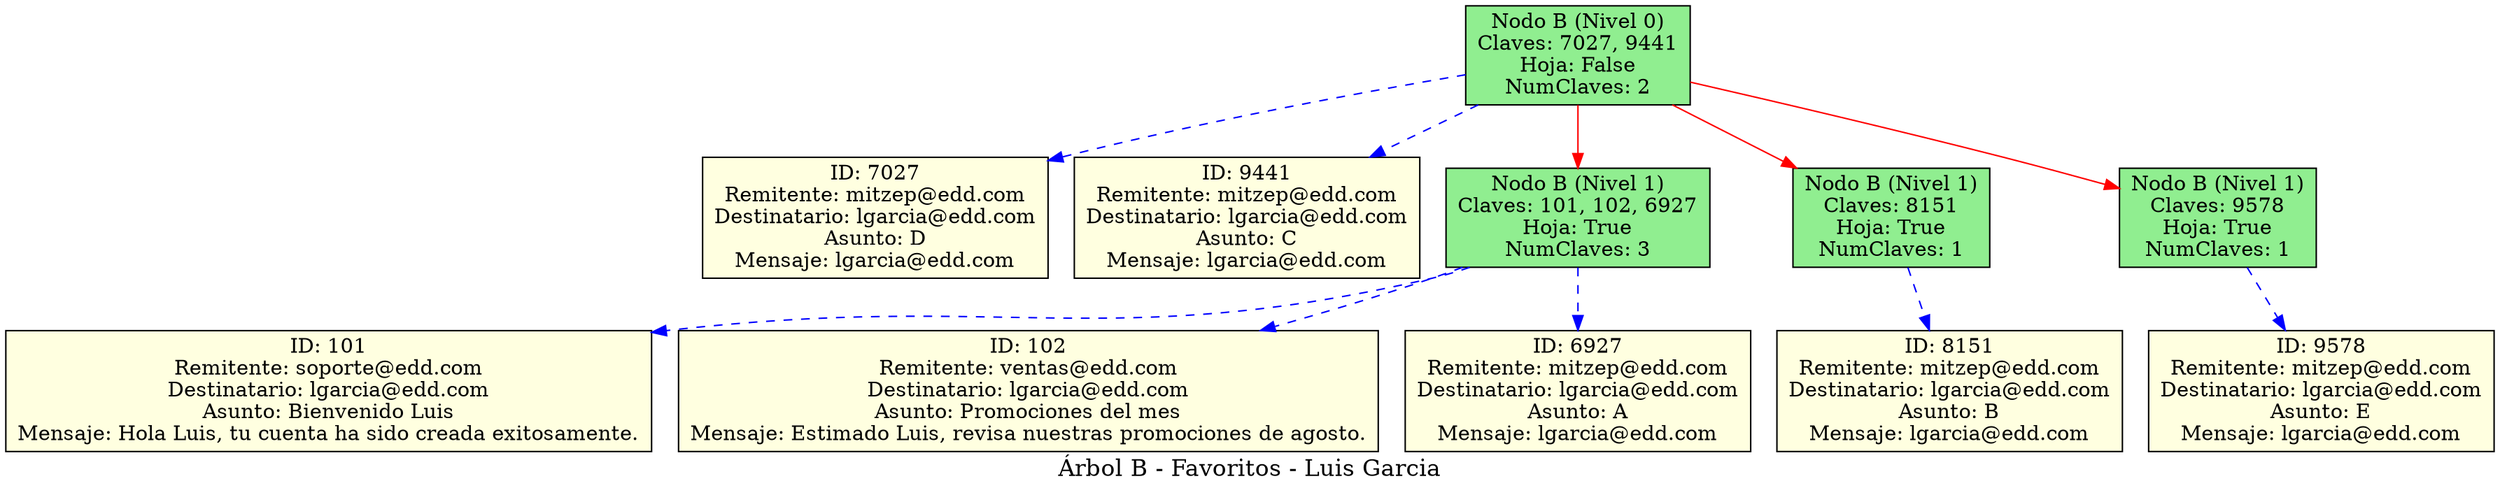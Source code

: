 digraph G {
    label="Árbol B - Favoritos - Luis Garcia";
    fontsize=16;
    node [shape=box, style=filled, fillcolor=lightyellow];
    nodoB_0_544 [label=<Nodo B (Nivel 0)<BR/>Claves: 7027, 9441<BR/>Hoja: False<BR/>NumClaves: 2>, shape=box, style=filled, fillcolor=lightgreen];
    dato_7027 [label=<ID: 7027<BR/>Remitente: mitzep@edd.com<BR/>Destinatario: lgarcia@edd.com<BR/>Asunto: D<BR/>Mensaje: lgarcia@edd.com>, shape=box, style=filled, fillcolor=lightyellow];
    nodoB_0_544 -> dato_7027 [style=dashed, color=blue];
    dato_9441 [label=<ID: 9441<BR/>Remitente: mitzep@edd.com<BR/>Destinatario: lgarcia@edd.com<BR/>Asunto: C<BR/>Mensaje: lgarcia@edd.com>, shape=box, style=filled, fillcolor=lightyellow];
    nodoB_0_544 -> dato_9441 [style=dashed, color=blue];
    nodoB_1_847 [label=<Nodo B (Nivel 1)<BR/>Claves: 101, 102, 6927<BR/>Hoja: True<BR/>NumClaves: 3>, shape=box, style=filled, fillcolor=lightgreen];
    dato_101 [label=<ID: 101<BR/>Remitente: soporte@edd.com<BR/>Destinatario: lgarcia@edd.com<BR/>Asunto: Bienvenido Luis<BR/>Mensaje: Hola Luis, tu cuenta ha sido creada exitosamente.>, shape=box, style=filled, fillcolor=lightyellow];
    nodoB_1_847 -> dato_101 [style=dashed, color=blue];
    dato_102 [label=<ID: 102<BR/>Remitente: ventas@edd.com<BR/>Destinatario: lgarcia@edd.com<BR/>Asunto: Promociones del mes<BR/>Mensaje: Estimado Luis, revisa nuestras promociones de agosto.>, shape=box, style=filled, fillcolor=lightyellow];
    nodoB_1_847 -> dato_102 [style=dashed, color=blue];
    dato_6927 [label=<ID: 6927<BR/>Remitente: mitzep@edd.com<BR/>Destinatario: lgarcia@edd.com<BR/>Asunto: A<BR/>Mensaje: lgarcia@edd.com
>, shape=box, style=filled, fillcolor=lightyellow];
    nodoB_1_847 -> dato_6927 [style=dashed, color=blue];
    nodoB_1_423 [label=<Nodo B (Nivel 1)<BR/>Claves: 8151<BR/>Hoja: True<BR/>NumClaves: 1>, shape=box, style=filled, fillcolor=lightgreen];
    dato_8151 [label=<ID: 8151<BR/>Remitente: mitzep@edd.com<BR/>Destinatario: lgarcia@edd.com<BR/>Asunto: B<BR/>Mensaje: lgarcia@edd.com
>, shape=box, style=filled, fillcolor=lightyellow];
    nodoB_1_423 -> dato_8151 [style=dashed, color=blue];
    nodoB_1_623 [label=<Nodo B (Nivel 1)<BR/>Claves: 9578<BR/>Hoja: True<BR/>NumClaves: 1>, shape=box, style=filled, fillcolor=lightgreen];
    dato_9578 [label=<ID: 9578<BR/>Remitente: mitzep@edd.com<BR/>Destinatario: lgarcia@edd.com<BR/>Asunto: E<BR/>Mensaje: lgarcia@edd.com>, shape=box, style=filled, fillcolor=lightyellow];
    nodoB_1_623 -> dato_9578 [style=dashed, color=blue];
    nodoB_0_544 -> nodoB_1_847 [color=red];
    nodoB_0_544 -> nodoB_1_423 [color=red];
    nodoB_0_544 -> nodoB_1_623 [color=red];
}
